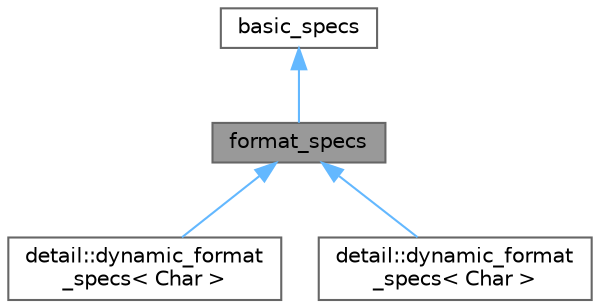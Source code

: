 digraph "format_specs"
{
 // LATEX_PDF_SIZE
  bgcolor="transparent";
  edge [fontname=Helvetica,fontsize=10,labelfontname=Helvetica,labelfontsize=10];
  node [fontname=Helvetica,fontsize=10,shape=box,height=0.2,width=0.4];
  Node1 [id="Node000001",label="format_specs",height=0.2,width=0.4,color="gray40", fillcolor="grey60", style="filled", fontcolor="black",tooltip=" "];
  Node2 -> Node1 [id="edge1_Node000001_Node000002",dir="back",color="steelblue1",style="solid",tooltip=" "];
  Node2 [id="Node000002",label="basic_specs",height=0.2,width=0.4,color="gray40", fillcolor="white", style="filled",URL="$classbasic__specs.html",tooltip=" "];
  Node1 -> Node3 [id="edge2_Node000001_Node000003",dir="back",color="steelblue1",style="solid",tooltip=" "];
  Node3 [id="Node000003",label="detail::dynamic_format\l_specs\< Char \>",height=0.2,width=0.4,color="gray40", fillcolor="white", style="filled",URL="$structdetail_1_1dynamic__format__specs.html",tooltip=" "];
  Node1 -> Node4 [id="edge3_Node000001_Node000004",dir="back",color="steelblue1",style="solid",tooltip=" "];
  Node4 [id="Node000004",label="detail::dynamic_format\l_specs\< Char \>",height=0.2,width=0.4,color="gray40", fillcolor="white", style="filled",URL="$structdetail_1_1dynamic__format__specs.html",tooltip=" "];
}
